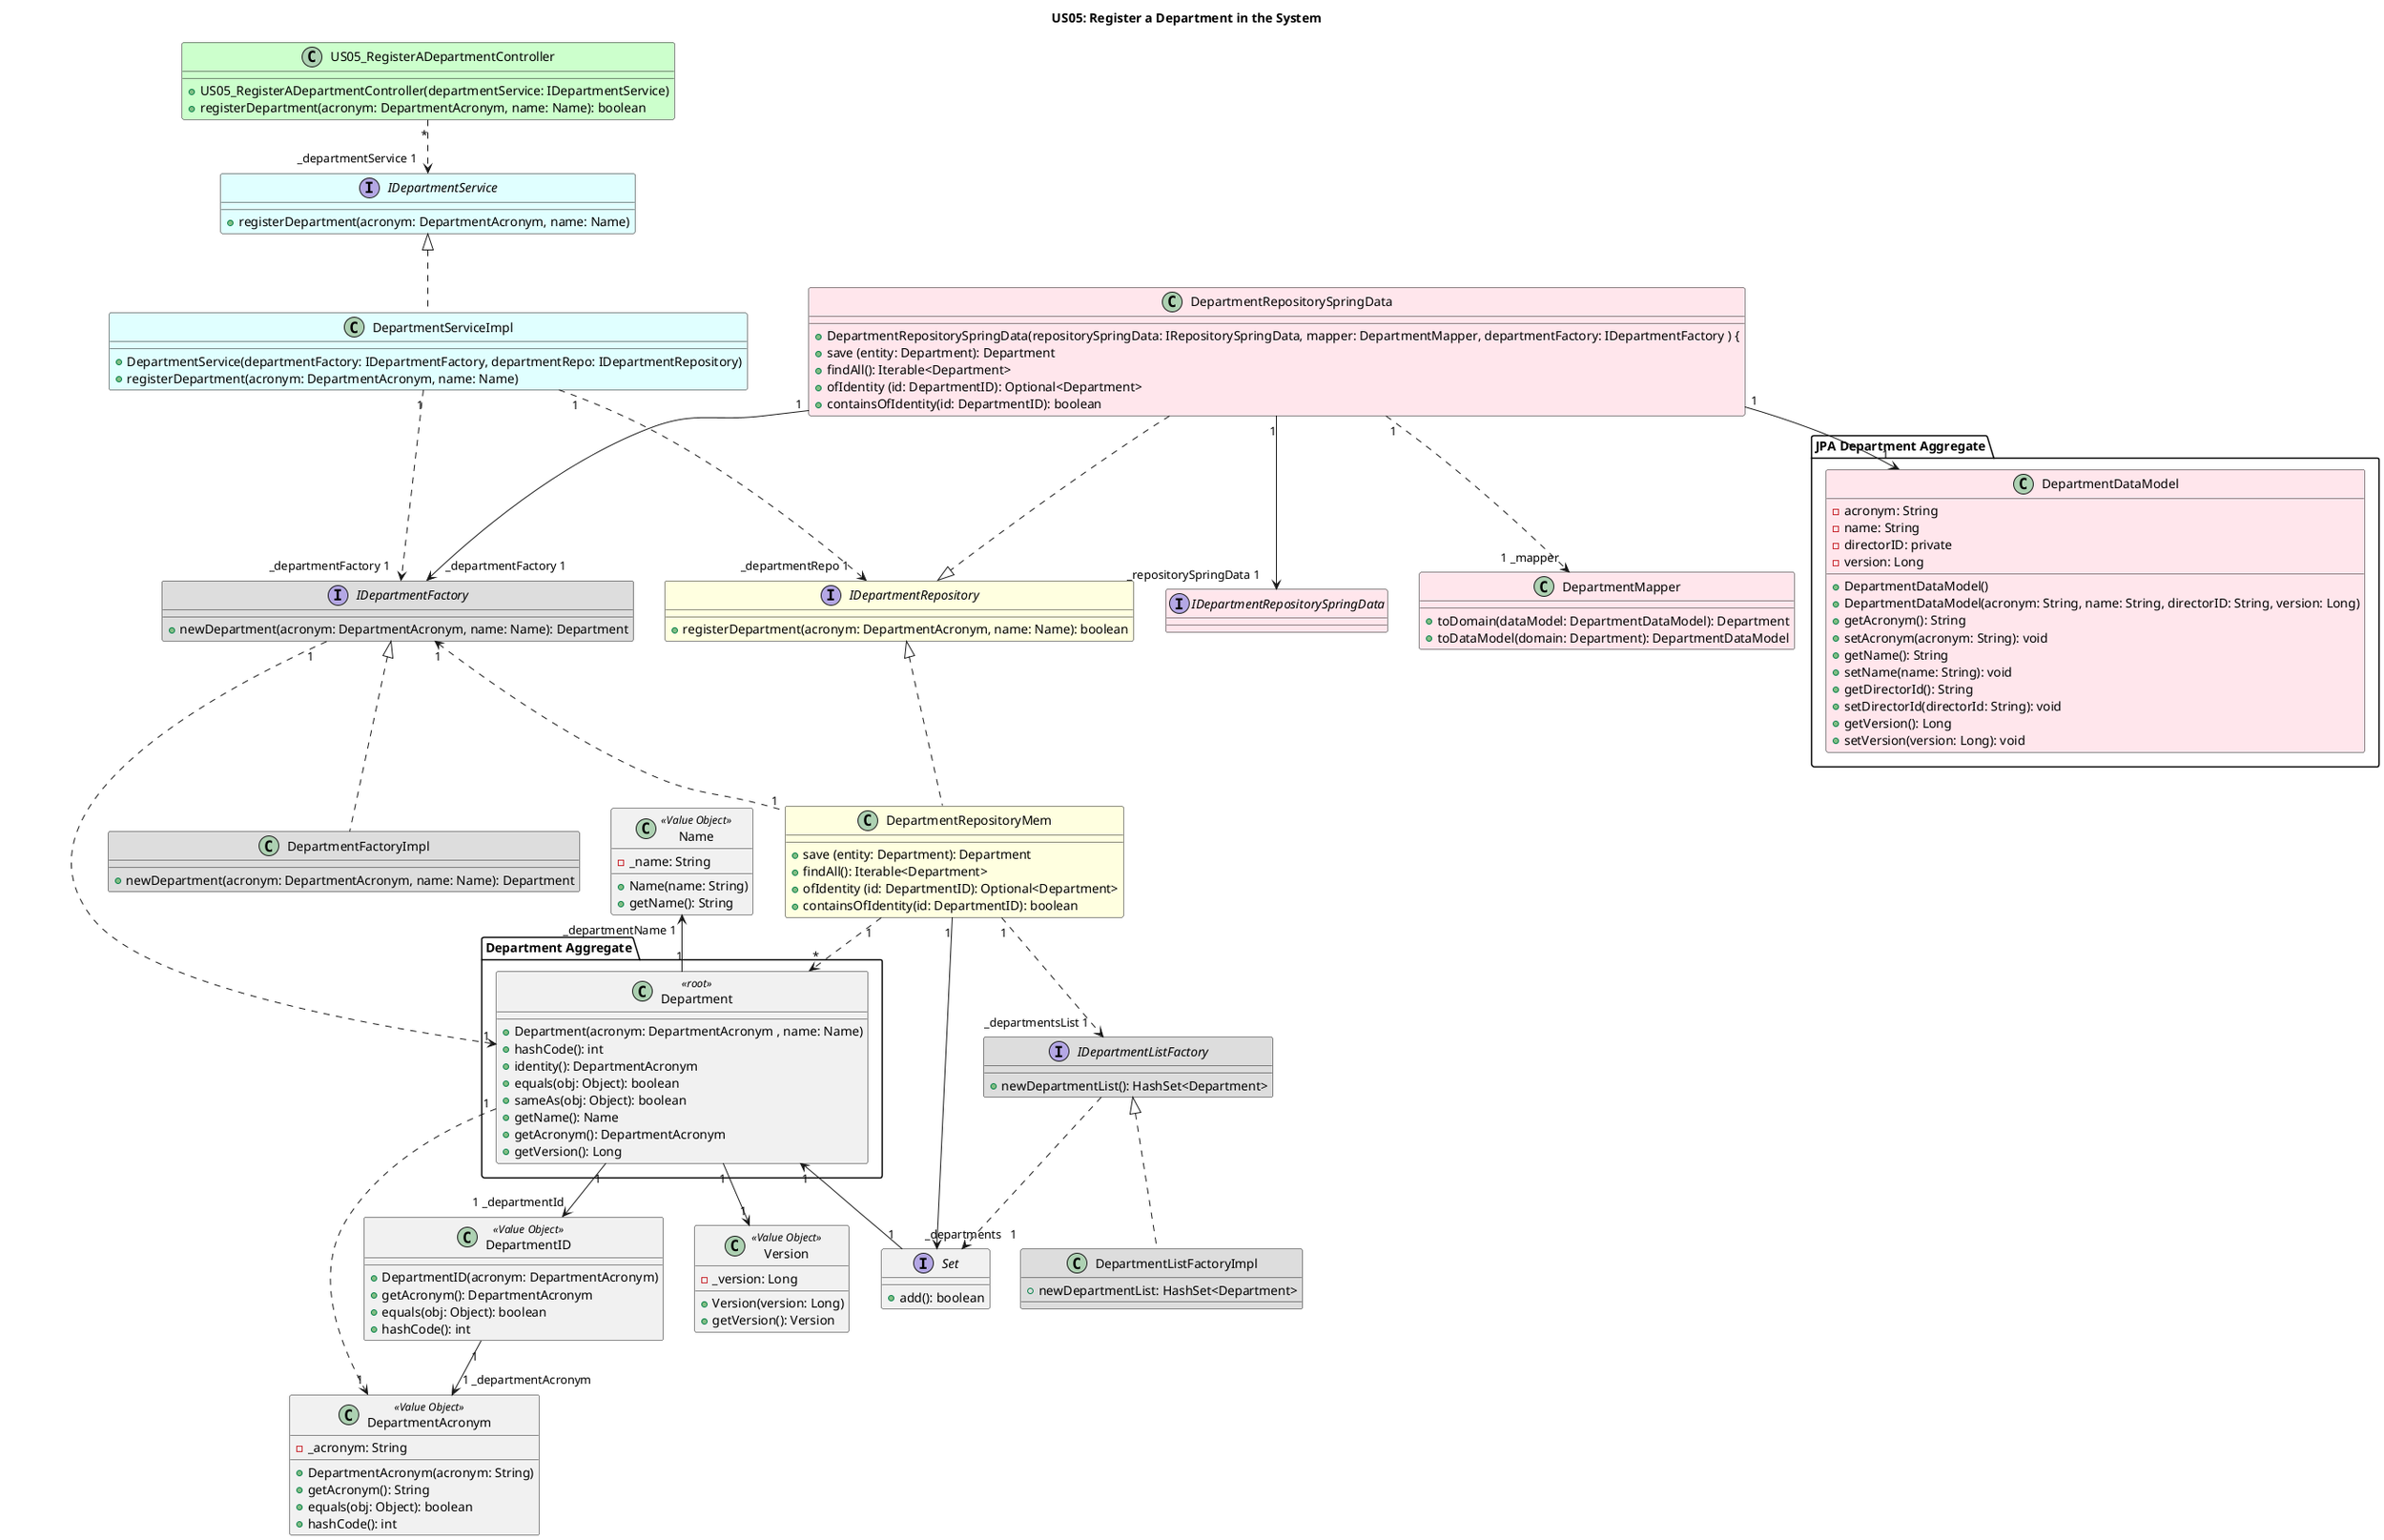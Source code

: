 @startuml
title US05: Register a Department in the System
'left to right direction'

class US05_RegisterADepartmentController #ccffcc {
    +US05_RegisterADepartmentController(departmentService: IDepartmentService)
    +registerDepartment(acronym: DepartmentAcronym, name: Name): boolean
}

interface IDepartmentService #lightcyan {
        + registerDepartment(acronym: DepartmentAcronym, name: Name)
}

class DepartmentServiceImpl #lightcyan {
      + DepartmentService(departmentFactory: IDepartmentFactory, departmentRepo: IDepartmentRepository)
      + registerDepartment(acronym: DepartmentAcronym, name: Name)
}

interface IDepartmentRepository #lightyellow {
    + registerDepartment(acronym: DepartmentAcronym, name: Name): boolean
}

class DepartmentRepositoryMem #lightyellow {
    + save (entity: Department): Department
    + findAll(): Iterable<Department>
    + ofIdentity (id: DepartmentID): Optional<Department>
    + containsOfIdentity(id: DepartmentID): boolean
}

class DepartmentFactoryImpl #dddddd {
    +newDepartment(acronym: DepartmentAcronym, name: Name): Department
}

interface IDepartmentFactory #dddddd {
    +newDepartment(acronym: DepartmentAcronym, name: Name): Department
}

class DepartmentListFactoryImpl #dddddd{
    +newDepartmentList: HashSet<Department>
}

interface IDepartmentListFactory #dddddd {
    + newDepartmentList(): HashSet<Department>
}

interface Set {
    +add(): boolean
}

package "Department Aggregate" {

class Department <<root>> {
    +Department(acronym: DepartmentAcronym , name: Name)
    +hashCode(): int
    +identity(): DepartmentAcronym
    +equals(obj: Object): boolean
    +sameAs(obj: Object): boolean
    +getName(): Name
    +getAcronym(): DepartmentAcronym
    +getVersion(): Long
}
}

class Name <<Value Object >> {
    -_name: String
    + Name(name: String)
    + getName(): String
}

class DepartmentAcronym <<Value Object>> {
    -_acronym: String
    + DepartmentAcronym(acronym: String)
    + getAcronym(): String
    + equals(obj: Object): boolean
    + hashCode(): int
}

class DepartmentID <<Value Object>> {
    + DepartmentID(acronym: DepartmentAcronym)
    + getAcronym(): DepartmentAcronym
    + equals(obj: Object): boolean
    + hashCode(): int
}

class Version <<Value Object>> {
    -_version: Long
    + Version(version: Long)
    + getVersion(): Version
}

US05_RegisterADepartmentController "*" ..> "_departmentService 1" IDepartmentService

IDepartmentService <|.. DepartmentServiceImpl
DepartmentServiceImpl "1" ..> "_departmentFactory 1" IDepartmentFactory
DepartmentServiceImpl "1"..> "_departmentRepo 1" IDepartmentRepository

DepartmentRepositoryMem "1" ..> "*" Department
DepartmentRepositoryMem "1" -> "_departments   1" Set
DepartmentRepositoryMem "1" ..> "_departmentsList 1" IDepartmentListFactory
IDepartmentRepository <|.. DepartmentRepositoryMem

IDepartmentListFactory  <|..  DepartmentListFactoryImpl
IDepartmentListFactory  ..>  Set
IDepartmentFactory  <|..  DepartmentFactoryImpl
IDepartmentFactory "1" <.. "1"  DepartmentRepositoryMem

Department "1" <- "1" Set
Department "1" <.. "1" IDepartmentFactory
Name "_departmentName 1" <-- "1" Department
Department "1" --> "1 _departmentId" DepartmentID
DepartmentID "1" --> "1 _departmentAcronym" DepartmentAcronym
Department "1" ..> "1" DepartmentAcronym
Department "1" --> "1" Version


'JPA
package "JPA Department Aggregate" {

class DepartmentDataModel #ffe6ec {
    - acronym: String
    - name: String
    - directorID: private
    - version: Long
    + DepartmentDataModel()
    + DepartmentDataModel(acronym: String, name: String, directorID: String, version: Long)
    + getAcronym(): String
    + setAcronym(acronym: String): void
    + getName(): String
    + setName(name: String): void
    + getDirectorId(): String
    + setDirectorId(directorId: String): void
    + getVersion(): Long
    + setVersion(version: Long): void
}
}

interface IDepartmentRepositorySpringData #ffe6ec{

}

class DepartmentRepositorySpringData #ffe6ec {
   + DepartmentRepositorySpringData(repositorySpringData: IRepositorySpringData, mapper: DepartmentMapper, departmentFactory: IDepartmentFactory ) {
   + save (entity: Department): Department
   + findAll(): Iterable<Department>
   + ofIdentity (id: DepartmentID): Optional<Department>
   + containsOfIdentity(id: DepartmentID): boolean
}

class DepartmentMapper #ffe6ec {
    + toDomain(dataModel: DepartmentDataModel): Department
    + toDataModel(domain: Department): DepartmentDataModel
}

DepartmentRepositorySpringData "1" --> "1" DepartmentDataModel
DepartmentRepositorySpringData "1" --> "_repositorySpringData 1" IDepartmentRepositorySpringData
DepartmentRepositorySpringData "1" --> "_departmentFactory 1" IDepartmentFactory
DepartmentRepositorySpringData ..|>  IDepartmentRepository
DepartmentRepositorySpringData "1" ..> "1 _mapper" DepartmentMapper

@enduml